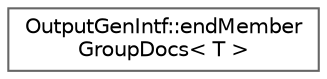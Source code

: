 digraph "Graphical Class Hierarchy"
{
 // INTERACTIVE_SVG=YES
 // LATEX_PDF_SIZE
  bgcolor="transparent";
  edge [fontname=Helvetica,fontsize=10,labelfontname=Helvetica,labelfontsize=10];
  node [fontname=Helvetica,fontsize=10,shape=box,height=0.2,width=0.4];
  rankdir="LR";
  Node0 [label="OutputGenIntf::endMember\lGroupDocs\< T \>",height=0.2,width=0.4,color="grey40", fillcolor="white", style="filled",URL="$d1/d10/struct_output_gen_intf_1_1end_member_group_docs.html",tooltip=" "];
}
